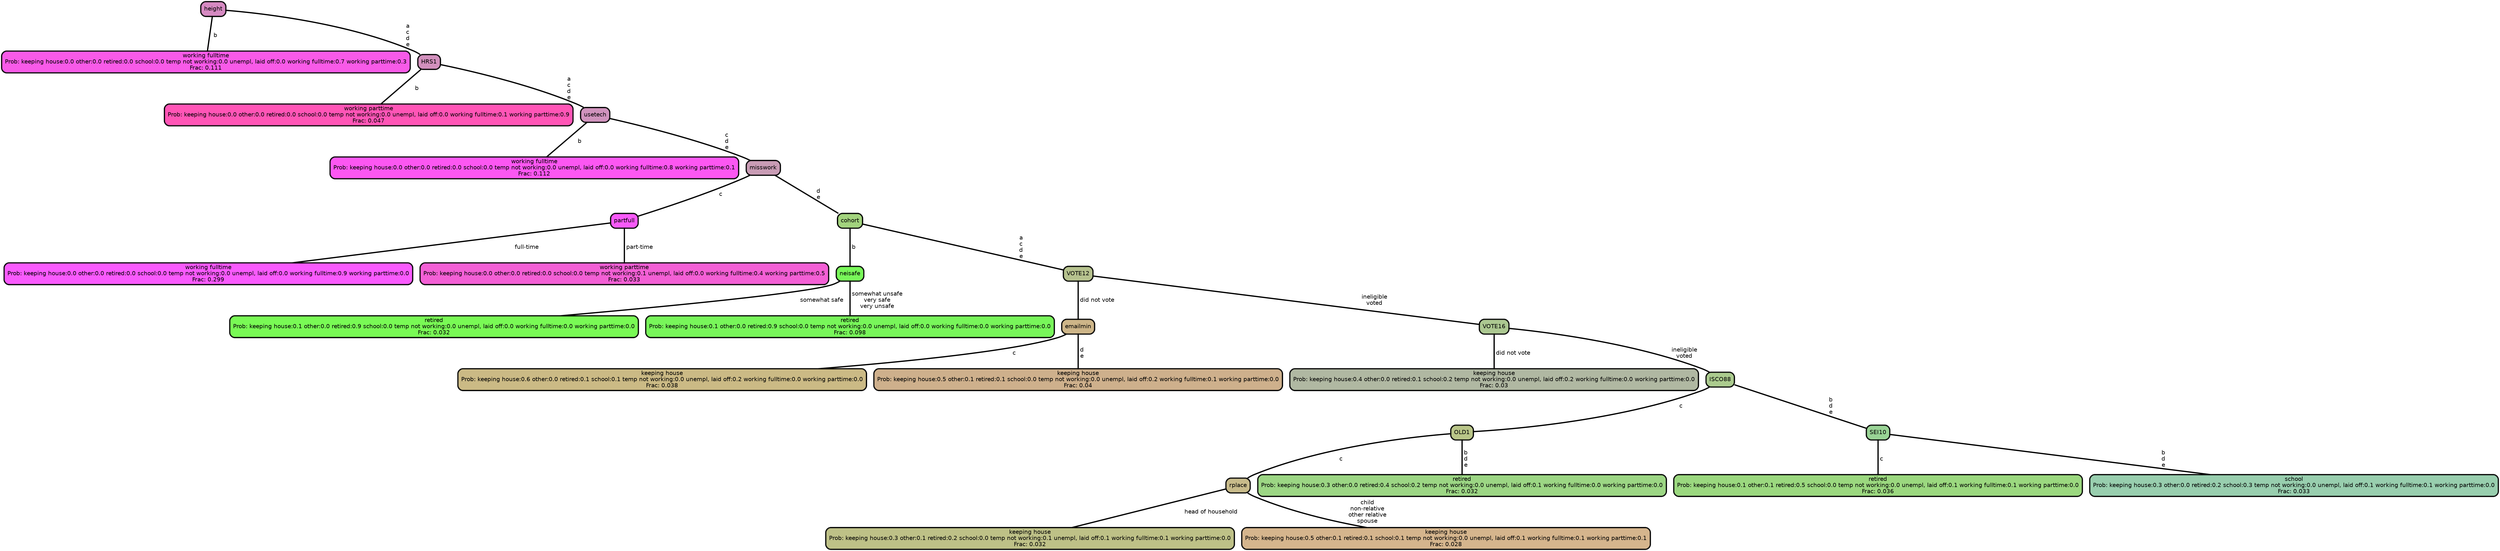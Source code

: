 graph Tree {
node [shape=box, style="filled, rounded",color="black",penwidth="3",fontcolor="black",                 fontname=helvetica] ;
graph [ranksep="0 equally", splines=straight,                 bgcolor=transparent, dpi=200] ;
edge [fontname=helvetica, color=black] ;
0 [label="working fulltime
Prob: keeping house:0.0 other:0.0 retired:0.0 school:0.0 temp not working:0.0 unempl, laid off:0.0 working fulltime:0.7 working parttime:0.3
Frac: 0.111", fillcolor="#f85ae8"] ;
1 [label="height", fillcolor="#d68ac2"] ;
2 [label="working parttime
Prob: keeping house:0.0 other:0.0 retired:0.0 school:0.0 temp not working:0.0 unempl, laid off:0.0 working fulltime:0.1 working parttime:0.9
Frac: 0.047", fillcolor="#ff55b6"] ;
3 [label="HRS1", fillcolor="#d290bd"] ;
4 [label="working fulltime
Prob: keeping house:0.0 other:0.0 retired:0.0 school:0.0 temp not working:0.0 unempl, laid off:0.0 working fulltime:0.8 working parttime:0.1
Frac: 0.112", fillcolor="#fc57f2"] ;
5 [label="usetech", fillcolor="#d093bd"] ;
6 [label="working fulltime
Prob: keeping house:0.0 other:0.0 retired:0.0 school:0.0 temp not working:0.0 unempl, laid off:0.0 working fulltime:0.9 working parttime:0.0
Frac: 0.299", fillcolor="#f95afd"] ;
7 [label="partfull", fillcolor="#f85af9"] ;
8 [label="working parttime
Prob: keeping house:0.0 other:0.0 retired:0.0 school:0.0 temp not working:0.1 unempl, laid off:0.0 working fulltime:0.4 working parttime:0.5
Frac: 0.033", fillcolor="#f35fd5"] ;
9 [label="misswork", fillcolor="#c99cb5"] ;
10 [label="retired
Prob: keeping house:0.1 other:0.0 retired:0.9 school:0.0 temp not working:0.0 unempl, laid off:0.0 working fulltime:0.0 working parttime:0.0
Frac: 0.032", fillcolor="#79fa55"] ;
11 [label="neisafe", fillcolor="#78f759"] ;
12 [label="retired
Prob: keeping house:0.1 other:0.0 retired:0.9 school:0.0 temp not working:0.0 unempl, laid off:0.0 working fulltime:0.0 working parttime:0.0
Frac: 0.098", fillcolor="#78f65a"] ;
13 [label="cohort", fillcolor="#a2d37d"] ;
14 [label="keeping house
Prob: keeping house:0.6 other:0.0 retired:0.1 school:0.1 temp not working:0.0 unempl, laid off:0.2 working fulltime:0.0 working parttime:0.0
Frac: 0.038", fillcolor="#cbba85"] ;
15 [label="emailmin", fillcolor="#cdb588"] ;
16 [label="keeping house
Prob: keeping house:0.5 other:0.1 retired:0.1 school:0.0 temp not working:0.0 unempl, laid off:0.2 working fulltime:0.1 working parttime:0.0
Frac: 0.04", fillcolor="#ceb08c"] ;
17 [label="VOTE12", fillcolor="#b6c28e"] ;
18 [label="keeping house
Prob: keeping house:0.4 other:0.0 retired:0.1 school:0.2 temp not working:0.0 unempl, laid off:0.2 working fulltime:0.0 working parttime:0.0
Frac: 0.03", fillcolor="#b0b8a2"] ;
19 [label="VOTE16", fillcolor="#acc891"] ;
20 [label="keeping house
Prob: keeping house:0.3 other:0.1 retired:0.2 school:0.0 temp not working:0.1 unempl, laid off:0.1 working fulltime:0.1 working parttime:0.0
Frac: 0.032", fillcolor="#bec187"] ;
21 [label="rplace", fillcolor="#c8bb8a"] ;
22 [label="keeping house
Prob: keeping house:0.5 other:0.1 retired:0.1 school:0.1 temp not working:0.0 unempl, laid off:0.1 working fulltime:0.1 working parttime:0.1
Frac: 0.028", fillcolor="#d5b58d"] ;
23 [label="OLD1", fillcolor="#b9c588"] ;
24 [label="retired
Prob: keeping house:0.3 other:0.0 retired:0.4 school:0.2 temp not working:0.0 unempl, laid off:0.1 working fulltime:0.0 working parttime:0.0
Frac: 0.032", fillcolor="#9cd684"] ;
25 [label="ISCO88", fillcolor="#abcb8e"] ;
26 [label="retired
Prob: keeping house:0.1 other:0.1 retired:0.5 school:0.0 temp not working:0.0 unempl, laid off:0.1 working fulltime:0.1 working parttime:0.0
Frac: 0.036", fillcolor="#9bd87f"] ;
27 [label="SEI10", fillcolor="#99d395"] ;
28 [label="school
Prob: keeping house:0.3 other:0.0 retired:0.2 school:0.3 temp not working:0.0 unempl, laid off:0.1 working fulltime:0.1 working parttime:0.0
Frac: 0.033", fillcolor="#98ceae"] ;
1 -- 0 [label=" b",penwidth=3] ;
1 -- 3 [label=" a\n c\n d\n e",penwidth=3] ;
3 -- 2 [label=" b",penwidth=3] ;
3 -- 5 [label=" a\n c\n d\n e",penwidth=3] ;
5 -- 4 [label=" b",penwidth=3] ;
5 -- 9 [label=" c\n d\n e",penwidth=3] ;
7 -- 6 [label=" full-time",penwidth=3] ;
7 -- 8 [label=" part-time",penwidth=3] ;
9 -- 7 [label=" c",penwidth=3] ;
9 -- 13 [label=" d\n e",penwidth=3] ;
11 -- 10 [label=" somewhat safe",penwidth=3] ;
11 -- 12 [label=" somewhat unsafe\n very safe\n very unsafe",penwidth=3] ;
13 -- 11 [label=" b",penwidth=3] ;
13 -- 17 [label=" a\n c\n d\n e",penwidth=3] ;
15 -- 14 [label=" c",penwidth=3] ;
15 -- 16 [label=" d\n e",penwidth=3] ;
17 -- 15 [label=" did not vote",penwidth=3] ;
17 -- 19 [label=" ineligible\n voted",penwidth=3] ;
19 -- 18 [label=" did not vote",penwidth=3] ;
19 -- 25 [label=" ineligible\n voted",penwidth=3] ;
21 -- 20 [label=" head of household",penwidth=3] ;
21 -- 22 [label=" child\n non-relative\n other relative\n spouse",penwidth=3] ;
23 -- 21 [label=" c",penwidth=3] ;
23 -- 24 [label=" b\n d\n e",penwidth=3] ;
25 -- 23 [label=" c",penwidth=3] ;
25 -- 27 [label=" b\n d\n e",penwidth=3] ;
27 -- 26 [label=" c",penwidth=3] ;
27 -- 28 [label=" b\n d\n e",penwidth=3] ;
{rank = same;}}
